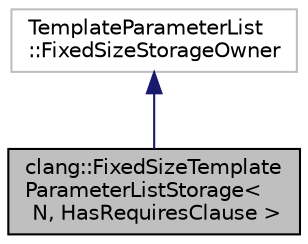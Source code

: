 digraph "clang::FixedSizeTemplateParameterListStorage&lt; N, HasRequiresClause &gt;"
{
 // LATEX_PDF_SIZE
  bgcolor="transparent";
  edge [fontname="Helvetica",fontsize="10",labelfontname="Helvetica",labelfontsize="10"];
  node [fontname="Helvetica",fontsize="10",shape=record];
  Node1 [label="clang::FixedSizeTemplate\lParameterListStorage\<\l N, HasRequiresClause \>",height=0.2,width=0.4,color="black", fillcolor="grey75", style="filled", fontcolor="black",tooltip="Stores a list of template parameters and the associated requires-clause (if any) for a TemplateDecl a..."];
  Node2 -> Node1 [dir="back",color="midnightblue",fontsize="10",style="solid",fontname="Helvetica"];
  Node2 [label="TemplateParameterList\l::FixedSizeStorageOwner",height=0.2,width=0.4,color="grey75",tooltip=" "];
}

